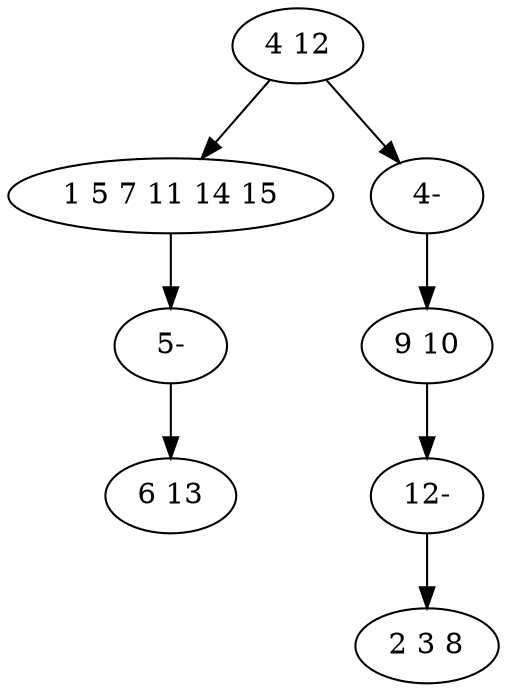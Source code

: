 digraph true_tree {
	"0" -> "1"
	"1" -> "5"
	"0" -> "6"
	"3" -> "7"
	"5" -> "2"
	"6" -> "3"
	"7" -> "4"
	"0" [label="4 12"];
	"1" [label="1 5 7 11 14 15"];
	"2" [label="6 13"];
	"3" [label="9 10"];
	"4" [label="2 3 8"];
	"5" [label="5-"];
	"6" [label="4-"];
	"7" [label="12-"];
}
